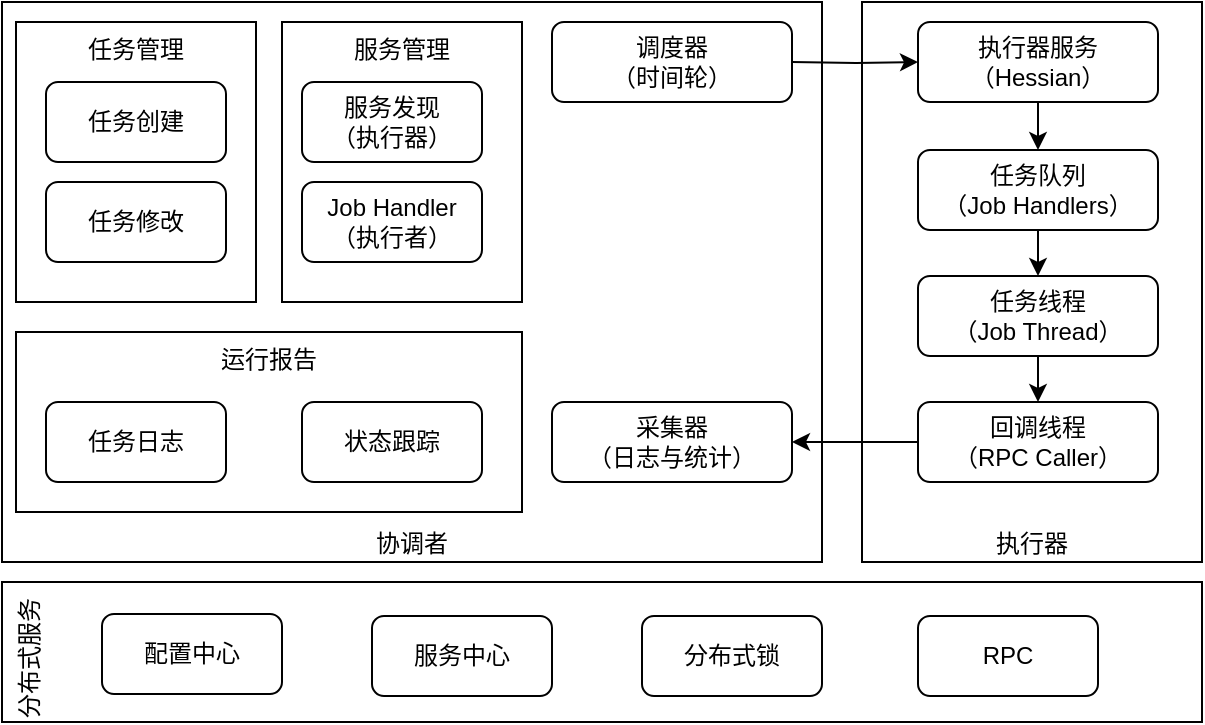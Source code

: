 <mxfile version="13.6.2" type="device" pages="2"><diagram id="o_xCyBtG5mVbXN0R7A2i" name="Page-1"><mxGraphModel dx="690" dy="530" grid="1" gridSize="10" guides="1" tooltips="1" connect="1" arrows="1" fold="1" page="1" pageScale="1" pageWidth="850" pageHeight="1100" math="0" shadow="0"><root><mxCell id="0"/><mxCell id="1" parent="0"/><mxCell id="b8jrVc-JcxomgsfkjLUB-1" value="协调者" style="rounded=0;whiteSpace=wrap;html=1;verticalAlign=bottom;" parent="1" vertex="1"><mxGeometry x="30" y="80" width="410" height="280" as="geometry"/></mxCell><mxCell id="b8jrVc-JcxomgsfkjLUB-2" value="任务管理" style="rounded=0;whiteSpace=wrap;html=1;verticalAlign=top;" parent="1" vertex="1"><mxGeometry x="37" y="90" width="120" height="140" as="geometry"/></mxCell><mxCell id="b8jrVc-JcxomgsfkjLUB-3" value="服务管理" style="rounded=0;whiteSpace=wrap;html=1;verticalAlign=top;" parent="1" vertex="1"><mxGeometry x="170" y="90" width="120" height="140" as="geometry"/></mxCell><mxCell id="b8jrVc-JcxomgsfkjLUB-5" value="调度器&lt;br&gt;（时间轮）" style="rounded=1;whiteSpace=wrap;html=1;" parent="1" vertex="1"><mxGeometry x="305" y="90" width="120" height="40" as="geometry"/></mxCell><mxCell id="b8jrVc-JcxomgsfkjLUB-6" value="分布式服务" style="rounded=0;whiteSpace=wrap;html=1;verticalAlign=top;align=left;horizontal=0;" parent="1" vertex="1"><mxGeometry x="30" y="370" width="600" height="70" as="geometry"/></mxCell><mxCell id="b8jrVc-JcxomgsfkjLUB-7" value="采集器&lt;br&gt;（日志与统计）" style="rounded=1;whiteSpace=wrap;html=1;" parent="1" vertex="1"><mxGeometry x="305" y="280" width="120" height="40" as="geometry"/></mxCell><mxCell id="b8jrVc-JcxomgsfkjLUB-9" value="运行报告" style="rounded=0;whiteSpace=wrap;html=1;verticalAlign=top;" parent="1" vertex="1"><mxGeometry x="37" y="245" width="253" height="90" as="geometry"/></mxCell><mxCell id="b8jrVc-JcxomgsfkjLUB-10" value="服务发现&lt;br&gt;（执行器）" style="rounded=1;whiteSpace=wrap;html=1;" parent="1" vertex="1"><mxGeometry x="180" y="120" width="90" height="40" as="geometry"/></mxCell><mxCell id="b8jrVc-JcxomgsfkjLUB-11" value="Job Handler&lt;br&gt;（执行者）" style="rounded=1;whiteSpace=wrap;html=1;" parent="1" vertex="1"><mxGeometry x="180" y="170" width="90" height="40" as="geometry"/></mxCell><mxCell id="b8jrVc-JcxomgsfkjLUB-12" value="任务创建" style="rounded=1;whiteSpace=wrap;html=1;" parent="1" vertex="1"><mxGeometry x="52" y="120" width="90" height="40" as="geometry"/></mxCell><mxCell id="b8jrVc-JcxomgsfkjLUB-13" value="任务修改" style="rounded=1;whiteSpace=wrap;html=1;" parent="1" vertex="1"><mxGeometry x="52" y="170" width="90" height="40" as="geometry"/></mxCell><mxCell id="b8jrVc-JcxomgsfkjLUB-14" value="任务日志" style="rounded=1;whiteSpace=wrap;html=1;" parent="1" vertex="1"><mxGeometry x="52" y="280" width="90" height="40" as="geometry"/></mxCell><mxCell id="b8jrVc-JcxomgsfkjLUB-15" value="状态跟踪" style="rounded=1;whiteSpace=wrap;html=1;" parent="1" vertex="1"><mxGeometry x="180" y="280" width="90" height="40" as="geometry"/></mxCell><mxCell id="b8jrVc-JcxomgsfkjLUB-17" value="执行器" style="rounded=0;whiteSpace=wrap;html=1;verticalAlign=bottom;" parent="1" vertex="1"><mxGeometry x="460" y="80" width="170" height="280" as="geometry"/></mxCell><mxCell id="b8jrVc-JcxomgsfkjLUB-23" style="edgeStyle=orthogonalEdgeStyle;rounded=0;orthogonalLoop=1;jettySize=auto;html=1;" parent="1" source="b8jrVc-JcxomgsfkjLUB-18" target="b8jrVc-JcxomgsfkjLUB-19" edge="1"><mxGeometry relative="1" as="geometry"/></mxCell><mxCell id="b8jrVc-JcxomgsfkjLUB-18" value="执行器服务&lt;br&gt;（Hessian）" style="rounded=1;whiteSpace=wrap;html=1;" parent="1" vertex="1"><mxGeometry x="488" y="90" width="120" height="40" as="geometry"/></mxCell><mxCell id="b8jrVc-JcxomgsfkjLUB-24" style="edgeStyle=orthogonalEdgeStyle;rounded=0;orthogonalLoop=1;jettySize=auto;html=1;entryX=0.5;entryY=0;entryDx=0;entryDy=0;" parent="1" source="b8jrVc-JcxomgsfkjLUB-19" target="b8jrVc-JcxomgsfkjLUB-20" edge="1"><mxGeometry relative="1" as="geometry"/></mxCell><mxCell id="b8jrVc-JcxomgsfkjLUB-19" value="任务队列&lt;br&gt;（Job Handlers）" style="rounded=1;whiteSpace=wrap;html=1;" parent="1" vertex="1"><mxGeometry x="488" y="154" width="120" height="40" as="geometry"/></mxCell><mxCell id="b8jrVc-JcxomgsfkjLUB-25" style="edgeStyle=orthogonalEdgeStyle;rounded=0;orthogonalLoop=1;jettySize=auto;html=1;" parent="1" source="b8jrVc-JcxomgsfkjLUB-20" target="b8jrVc-JcxomgsfkjLUB-21" edge="1"><mxGeometry relative="1" as="geometry"/></mxCell><mxCell id="b8jrVc-JcxomgsfkjLUB-20" value="任务线程&lt;br&gt;（Job Thread）" style="rounded=1;whiteSpace=wrap;html=1;" parent="1" vertex="1"><mxGeometry x="488" y="217" width="120" height="40" as="geometry"/></mxCell><mxCell id="b8jrVc-JcxomgsfkjLUB-27" style="edgeStyle=orthogonalEdgeStyle;rounded=0;orthogonalLoop=1;jettySize=auto;html=1;exitX=0;exitY=0.5;exitDx=0;exitDy=0;entryX=1;entryY=0.5;entryDx=0;entryDy=0;" parent="1" source="b8jrVc-JcxomgsfkjLUB-21" target="b8jrVc-JcxomgsfkjLUB-7" edge="1"><mxGeometry relative="1" as="geometry"/></mxCell><mxCell id="b8jrVc-JcxomgsfkjLUB-21" value="回调线程&lt;br&gt;（RPC Caller）" style="rounded=1;whiteSpace=wrap;html=1;" parent="1" vertex="1"><mxGeometry x="488" y="280" width="120" height="40" as="geometry"/></mxCell><mxCell id="b8jrVc-JcxomgsfkjLUB-26" style="edgeStyle=orthogonalEdgeStyle;rounded=0;orthogonalLoop=1;jettySize=auto;html=1;entryX=0;entryY=0.5;entryDx=0;entryDy=0;" parent="1" target="b8jrVc-JcxomgsfkjLUB-18" edge="1"><mxGeometry relative="1" as="geometry"><mxPoint x="425" y="110" as="sourcePoint"/><mxPoint x="480" y="110" as="targetPoint"/></mxGeometry></mxCell><mxCell id="b8jrVc-JcxomgsfkjLUB-28" value="服务中心" style="rounded=1;whiteSpace=wrap;html=1;" parent="1" vertex="1"><mxGeometry x="215" y="387" width="90" height="40" as="geometry"/></mxCell><mxCell id="b8jrVc-JcxomgsfkjLUB-29" value="配置中心" style="rounded=1;whiteSpace=wrap;html=1;" parent="1" vertex="1"><mxGeometry x="80" y="386" width="90" height="40" as="geometry"/></mxCell><mxCell id="b8jrVc-JcxomgsfkjLUB-30" value="分布式锁" style="rounded=1;whiteSpace=wrap;html=1;" parent="1" vertex="1"><mxGeometry x="350" y="387" width="90" height="40" as="geometry"/></mxCell><mxCell id="b8jrVc-JcxomgsfkjLUB-32" value="RPC" style="rounded=1;whiteSpace=wrap;html=1;" parent="1" vertex="1"><mxGeometry x="488" y="387" width="90" height="40" as="geometry"/></mxCell></root></mxGraphModel></diagram><diagram id="tODSVQmSCNje7nlbm6D2" name="Page-2"><mxGraphModel dx="690" dy="530" grid="1" gridSize="10" guides="1" tooltips="1" connect="1" arrows="1" fold="1" page="1" pageScale="1" pageWidth="850" pageHeight="1100" math="0" shadow="0"><root><mxCell id="2FwCXhkFo5ri7Bq045Lm-0"/><mxCell id="2FwCXhkFo5ri7Bq045Lm-1" parent="2FwCXhkFo5ri7Bq045Lm-0"/><mxCell id="2FwCXhkFo5ri7Bq045Lm-2" value="Bootstrap ClassLoader" style="rounded=0;whiteSpace=wrap;html=1;" vertex="1" parent="2FwCXhkFo5ri7Bq045Lm-1"><mxGeometry x="199" y="180" width="140" height="30" as="geometry"/></mxCell><mxCell id="2FwCXhkFo5ri7Bq045Lm-3" style="edgeStyle=orthogonalEdgeStyle;rounded=0;orthogonalLoop=1;jettySize=auto;html=1;" edge="1" parent="2FwCXhkFo5ri7Bq045Lm-1" source="2FwCXhkFo5ri7Bq045Lm-4" target="2FwCXhkFo5ri7Bq045Lm-6"><mxGeometry relative="1" as="geometry"/></mxCell><mxCell id="2FwCXhkFo5ri7Bq045Lm-4" value="Application ClassLoader" style="rounded=0;whiteSpace=wrap;html=1;" vertex="1" parent="2FwCXhkFo5ri7Bq045Lm-1"><mxGeometry x="199" y="280" width="140" height="30" as="geometry"/></mxCell><mxCell id="2FwCXhkFo5ri7Bq045Lm-5" style="edgeStyle=orthogonalEdgeStyle;rounded=0;orthogonalLoop=1;jettySize=auto;html=1;entryX=0.5;entryY=1;entryDx=0;entryDy=0;" edge="1" parent="2FwCXhkFo5ri7Bq045Lm-1" source="2FwCXhkFo5ri7Bq045Lm-6" target="2FwCXhkFo5ri7Bq045Lm-2"><mxGeometry relative="1" as="geometry"/></mxCell><mxCell id="2FwCXhkFo5ri7Bq045Lm-6" value="Extension ClassLoader" style="rounded=0;whiteSpace=wrap;html=1;" vertex="1" parent="2FwCXhkFo5ri7Bq045Lm-1"><mxGeometry x="199" y="230" width="140" height="30" as="geometry"/></mxCell><mxCell id="2FwCXhkFo5ri7Bq045Lm-7" style="edgeStyle=orthogonalEdgeStyle;rounded=0;orthogonalLoop=1;jettySize=auto;html=1;" edge="1" parent="2FwCXhkFo5ri7Bq045Lm-1" source="2FwCXhkFo5ri7Bq045Lm-9" target="2FwCXhkFo5ri7Bq045Lm-10"><mxGeometry relative="1" as="geometry"/></mxCell><mxCell id="2FwCXhkFo5ri7Bq045Lm-8" style="edgeStyle=orthogonalEdgeStyle;rounded=0;orthogonalLoop=1;jettySize=auto;html=1;entryX=0.5;entryY=1;entryDx=0;entryDy=0;" edge="1" parent="2FwCXhkFo5ri7Bq045Lm-1" source="2FwCXhkFo5ri7Bq045Lm-9" target="2FwCXhkFo5ri7Bq045Lm-4"><mxGeometry relative="1" as="geometry"><Array as="points"><mxPoint x="110" y="340"/><mxPoint x="269" y="340"/></Array></mxGeometry></mxCell><mxCell id="2FwCXhkFo5ri7Bq045Lm-9" value="Plugin ClassLoader" style="rounded=0;whiteSpace=wrap;html=1;" vertex="1" parent="2FwCXhkFo5ri7Bq045Lm-1"><mxGeometry x="35" y="369" width="140" height="30" as="geometry"/></mxCell><mxCell id="2FwCXhkFo5ri7Bq045Lm-10" value="Reader&lt;br&gt;Plugin" style="ellipse;whiteSpace=wrap;html=1;" vertex="1" parent="2FwCXhkFo5ri7Bq045Lm-1"><mxGeometry x="60" y="431" width="90" height="50" as="geometry"/></mxCell><mxCell id="2FwCXhkFo5ri7Bq045Lm-11" value="Writer&lt;br&gt;Plugin" style="ellipse;whiteSpace=wrap;html=1;" vertex="1" parent="2FwCXhkFo5ri7Bq045Lm-1"><mxGeometry x="224" y="431" width="90" height="50" as="geometry"/></mxCell><mxCell id="2FwCXhkFo5ri7Bq045Lm-12" value="Process&lt;br&gt;Plugin" style="ellipse;whiteSpace=wrap;html=1;" vertex="1" parent="2FwCXhkFo5ri7Bq045Lm-1"><mxGeometry x="387" y="431.0" width="90" height="50" as="geometry"/></mxCell><mxCell id="2FwCXhkFo5ri7Bq045Lm-13" style="edgeStyle=orthogonalEdgeStyle;rounded=0;orthogonalLoop=1;jettySize=auto;html=1;entryX=0.5;entryY=1;entryDx=0;entryDy=0;" edge="1" parent="2FwCXhkFo5ri7Bq045Lm-1" source="2FwCXhkFo5ri7Bq045Lm-15" target="2FwCXhkFo5ri7Bq045Lm-4"><mxGeometry relative="1" as="geometry"/></mxCell><mxCell id="2FwCXhkFo5ri7Bq045Lm-14" style="edgeStyle=orthogonalEdgeStyle;rounded=0;orthogonalLoop=1;jettySize=auto;html=1;" edge="1" parent="2FwCXhkFo5ri7Bq045Lm-1" source="2FwCXhkFo5ri7Bq045Lm-15" target="2FwCXhkFo5ri7Bq045Lm-11"><mxGeometry relative="1" as="geometry"/></mxCell><mxCell id="2FwCXhkFo5ri7Bq045Lm-15" value="Plugin ClassLoader" style="rounded=0;whiteSpace=wrap;html=1;" vertex="1" parent="2FwCXhkFo5ri7Bq045Lm-1"><mxGeometry x="199" y="369" width="140" height="30" as="geometry"/></mxCell><mxCell id="2FwCXhkFo5ri7Bq045Lm-16" style="edgeStyle=orthogonalEdgeStyle;rounded=0;orthogonalLoop=1;jettySize=auto;html=1;" edge="1" parent="2FwCXhkFo5ri7Bq045Lm-1" source="2FwCXhkFo5ri7Bq045Lm-18" target="2FwCXhkFo5ri7Bq045Lm-4"><mxGeometry relative="1" as="geometry"><Array as="points"><mxPoint x="430" y="340"/><mxPoint x="269" y="340"/></Array></mxGeometry></mxCell><mxCell id="2FwCXhkFo5ri7Bq045Lm-17" style="edgeStyle=orthogonalEdgeStyle;rounded=0;orthogonalLoop=1;jettySize=auto;html=1;" edge="1" parent="2FwCXhkFo5ri7Bq045Lm-1" source="2FwCXhkFo5ri7Bq045Lm-18" target="2FwCXhkFo5ri7Bq045Lm-12"><mxGeometry relative="1" as="geometry"/></mxCell><mxCell id="2FwCXhkFo5ri7Bq045Lm-18" value="Plugin ClassLoader" style="rounded=0;whiteSpace=wrap;html=1;" vertex="1" parent="2FwCXhkFo5ri7Bq045Lm-1"><mxGeometry x="362.0" y="369" width="140" height="30" as="geometry"/></mxCell></root></mxGraphModel></diagram></mxfile>
